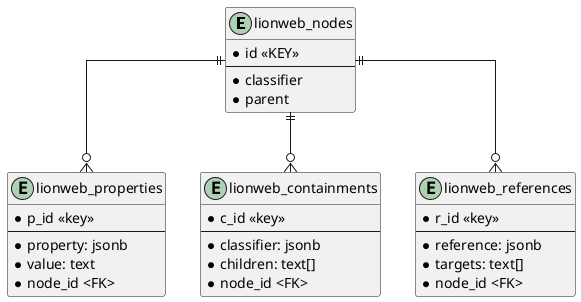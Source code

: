 @startuml
skinparam linetype ortho

entity lionweb_nodes {
    * id <<KEY>>
    --
    * classifier
    * parent
}
entity lionweb_properties {
    * p_id <<key>>
    --
    * property: jsonb
    * value: text
    * node_id <FK>
}
entity lionweb_containments {
    * c_id <<key>>
    --
    * classifier: jsonb
    * children: text[]
    * node_id <FK>
}
entity lionweb_references {
    * r_id <<key>>
    --
    * reference: jsonb
    * targets: text[]
    * node_id <FK>
}
lionweb_nodes  ||--o{ lionweb_properties
lionweb_nodes  ||--o{ lionweb_containments
lionweb_nodes  ||--o{ lionweb_references
@enduml
